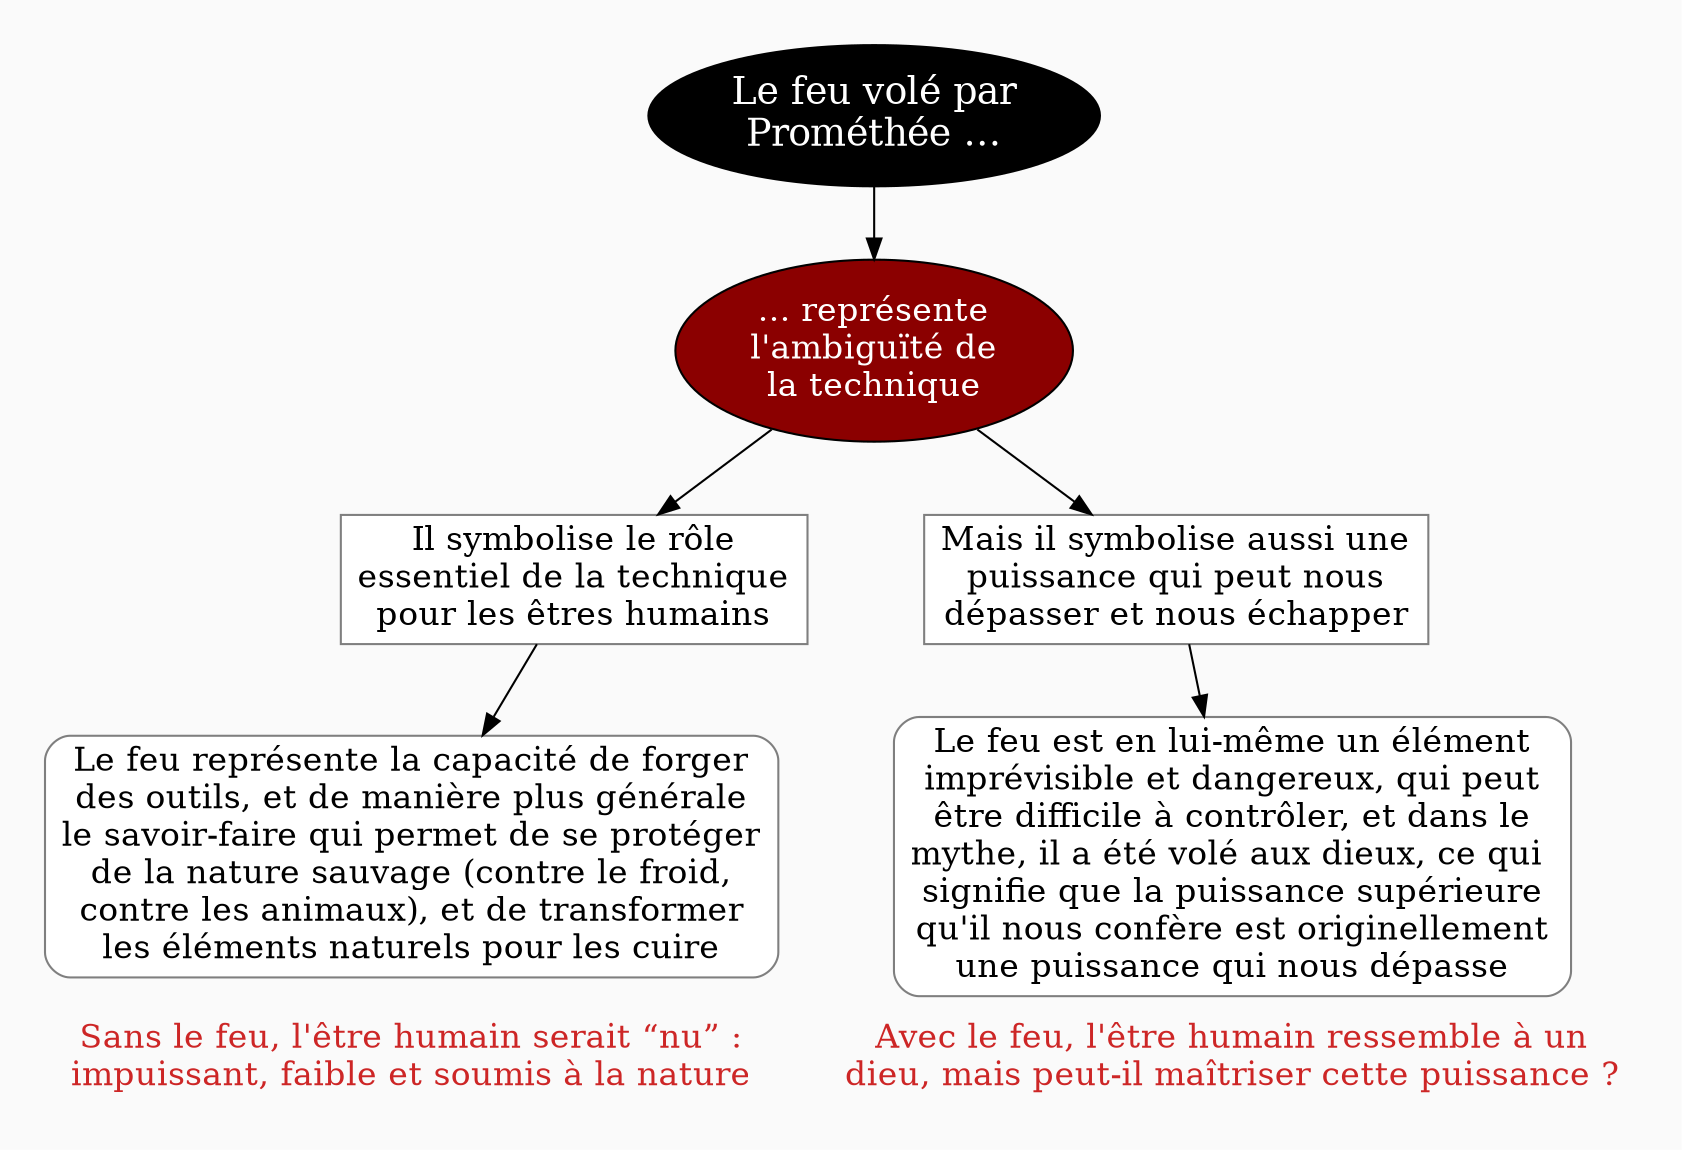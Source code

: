digraph G {
//rankdir=LR
splines=true
//splines=curved
bgcolor=grey98
pad=0.3
style=filled
edge[minlen=4]
ranksep=0.1
nodesep=0.2 // valeur à changer ?

// NIVEAU 1
node[style=filled; fillcolor=12 ; fontcolor=white ; fontsize=18]
// a1[label=""]
a1[label="Le feu volé par
Prométhée …"]


// NIVEAU 2
node[style=filled;fillcolor=red4;fontcolor=white; fontsize=16]
// b1[label=""]
a1->{
b1[label="… représente
l'ambiguïté de
la technique"]
}[headport=n]

// NIVEAU 3 (sans intermédiaire)
node [shape=box; style=filled;fillcolor=white;fontcolor=black;color=grey50]
// c1[label=""]
b1->c1
c1[label="Il symbolise le rôle
essentiel de la technique
pour les êtres humains"]
b1->c2
c2[label="Mais il symbolise aussi une
puissance qui peut nous
dépasser et nous échapper"]

{rank=same;c1->c2[style=invis]}

// INTERMEDIAIRE AVANT NIVEAU 3
node[style=filled;fillcolor=grey78;shape=oval]
// [arrowhead=none]
// bc1[label=""]

// NIVEAU 3 (avec intermédiaire)
node[style="filled";fillcolor=white;shape=box;color=grey50]
// c1[label=""]

// NIVEAU 4
node[style="filled, rounded";fillcolor=white;shape=box;color=grey50]
// d1[label=""]

c1->d1
d1[label="Le feu représente la capacité de forger
des outils, et de manière plus générale
le savoir-faire qui permet de se protéger
de la nature sauvage (contre le froid,
contre les animaux), et de transformer
les éléments naturels pour les cuire"]
c2->d2
d2[label="Le feu est en lui-même un élément
imprévisible et dangereux, qui peut
être difficile à contrôler, et dans le
mythe, il a été volé aux dieux, ce qui 
signifie que la puissance supérieure
qu'il nous confère est originellement
une puissance qui nous dépasse"]

{rank=same;d1->d2[style=invis]}

// ETIQUETTES EN ROUGE
node[shape=plaintext;fontcolor=firebrick3;fillcolor=grey98]
// e1[label=< <B>= Titre</B><BR /><BR />Contenu<BR /> >]
// e1[label=""]
// ->e1[minlen=1;style=invis]

e1[label="Sans le feu, l'être humain serait “nu” :
impuissant, faible et soumis à la nature"]
d1->e1[minlen=1;style=invis]
e2[label="Avec le feu, l'être humain ressemble à un
dieu, mais peut-il maîtriser cette puissance ?"]
d2->e2[minlen=1;style=invis]

// Remarques
node[color=blue;shape=box;style=filled;margin=0.07;fontcolor=black;fontsize=13]
edge[color=blue;arrowhead="none";xlabel="";style=dashed]
// r1[label=""]
// {rank=same;->r1}
// {rank=same;r1->[dir=back]}


}
